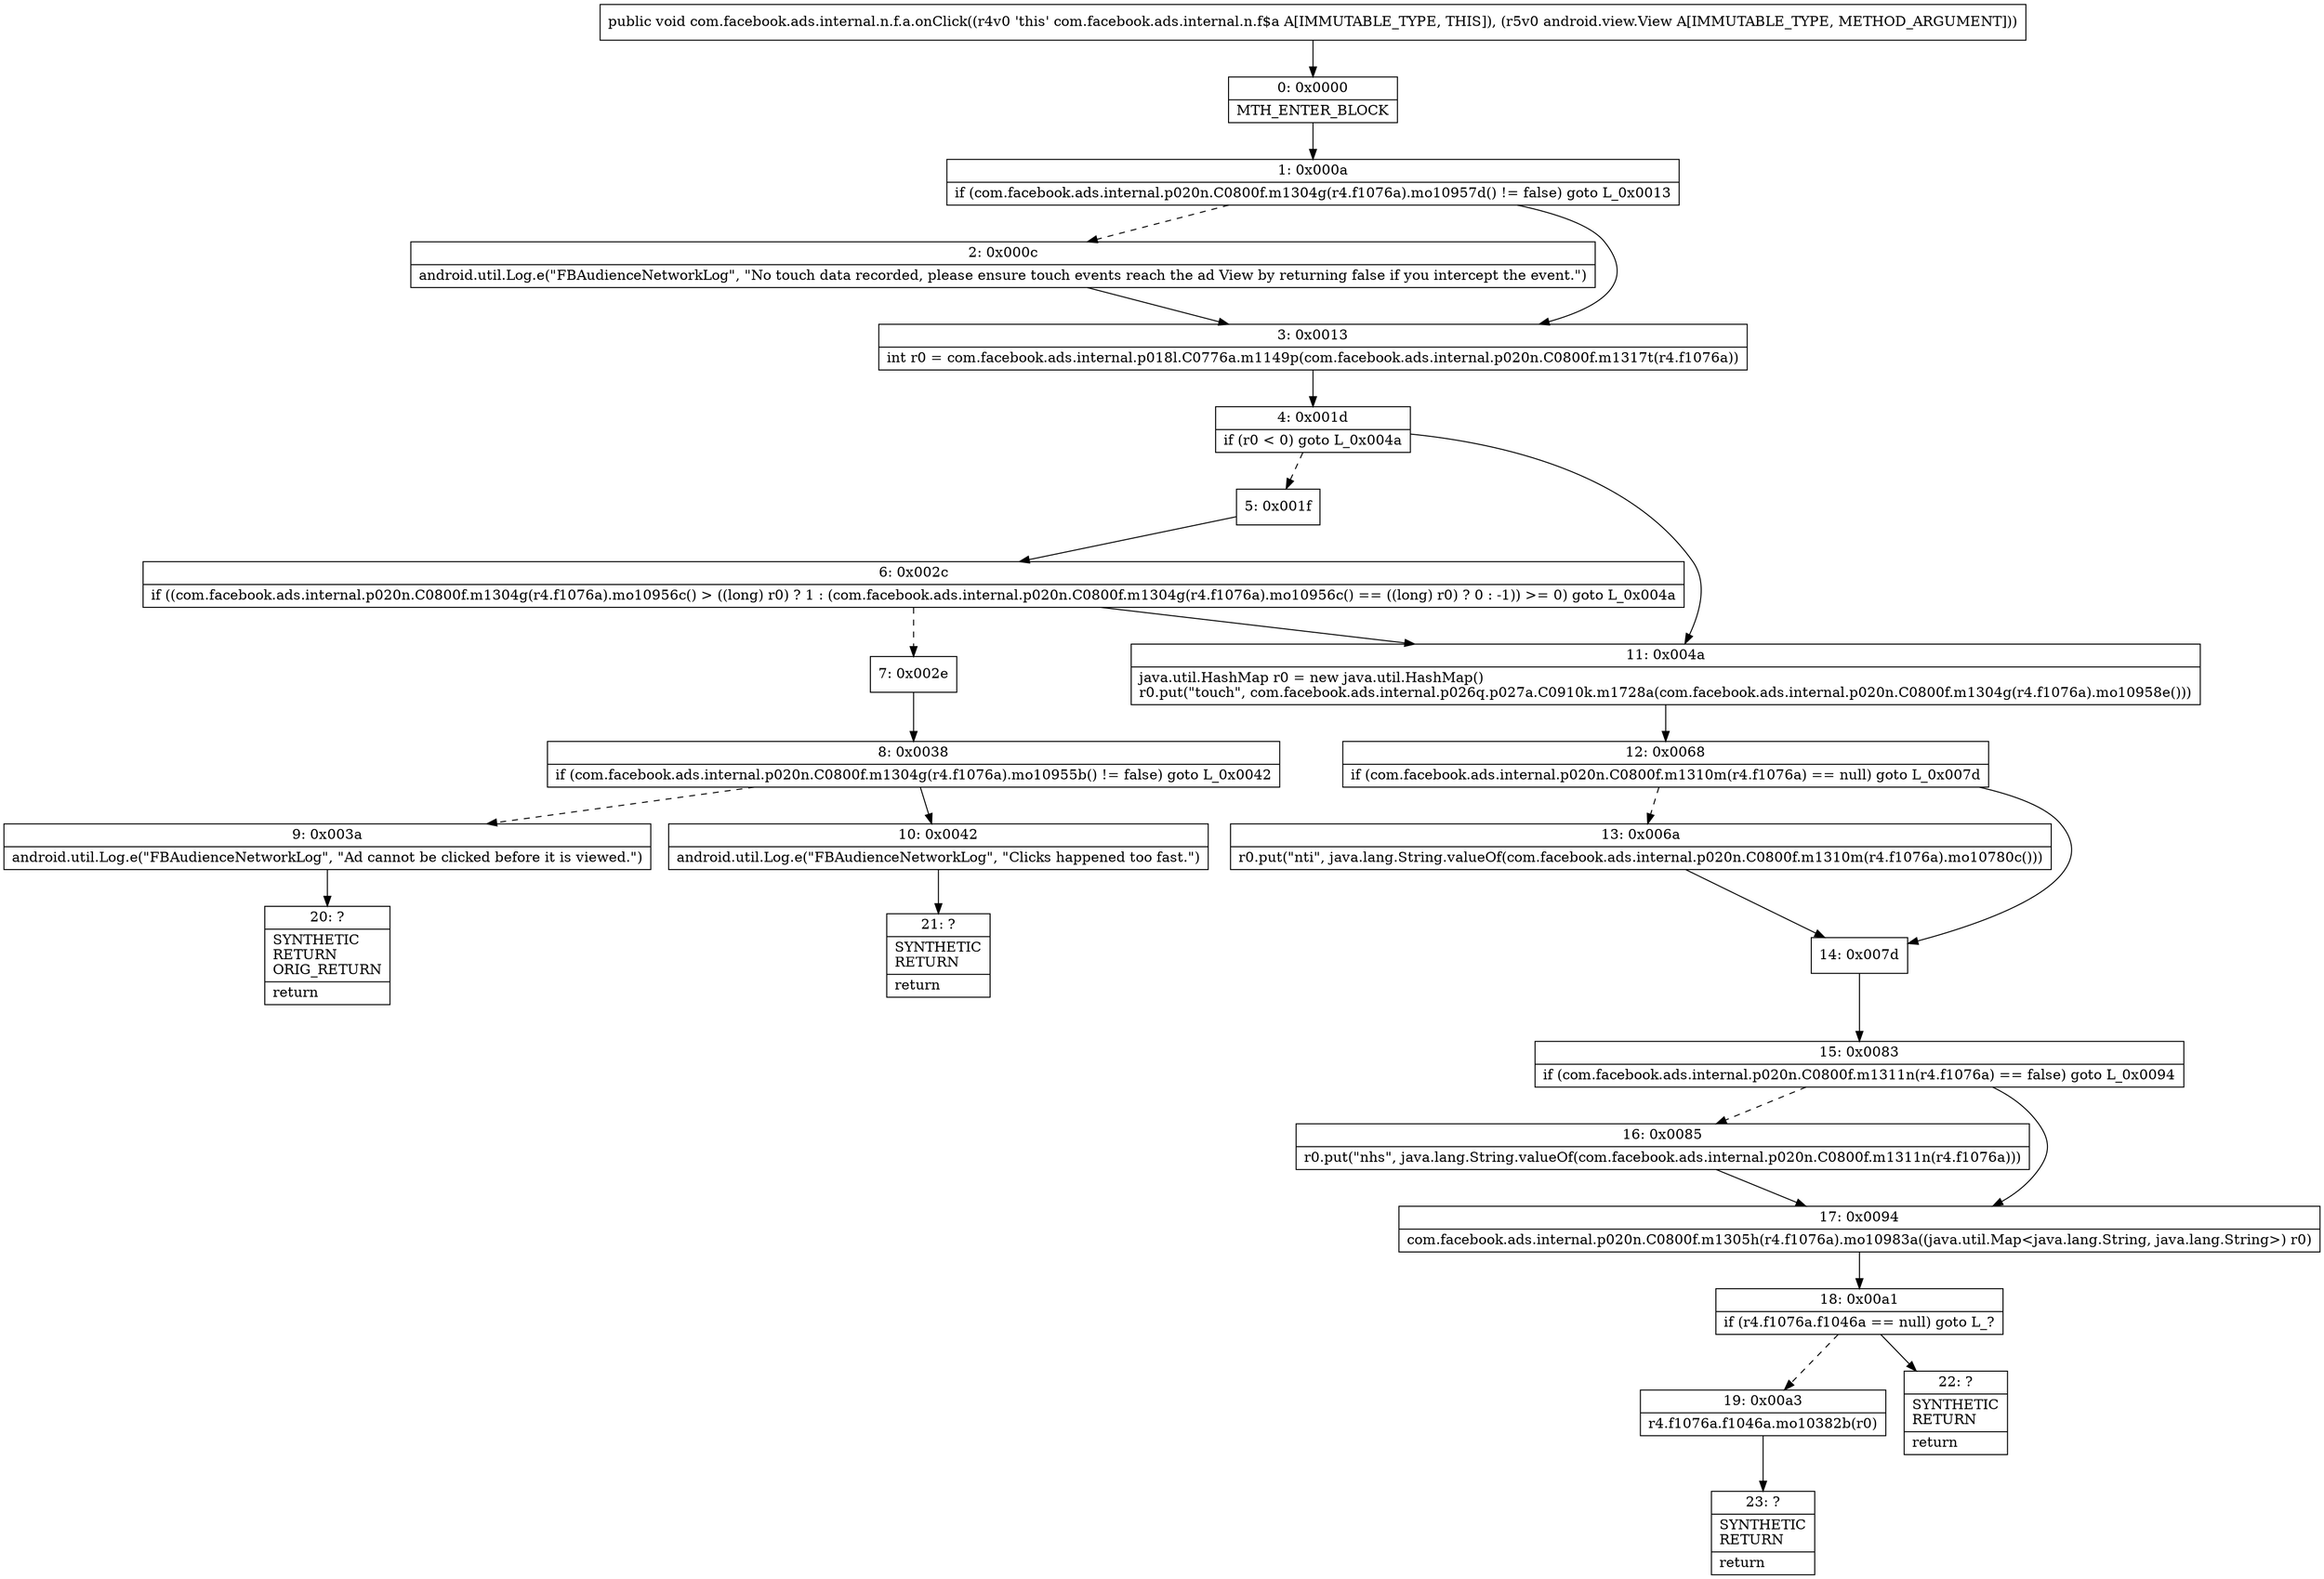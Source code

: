 digraph "CFG forcom.facebook.ads.internal.n.f.a.onClick(Landroid\/view\/View;)V" {
Node_0 [shape=record,label="{0\:\ 0x0000|MTH_ENTER_BLOCK\l}"];
Node_1 [shape=record,label="{1\:\ 0x000a|if (com.facebook.ads.internal.p020n.C0800f.m1304g(r4.f1076a).mo10957d() != false) goto L_0x0013\l}"];
Node_2 [shape=record,label="{2\:\ 0x000c|android.util.Log.e(\"FBAudienceNetworkLog\", \"No touch data recorded, please ensure touch events reach the ad View by returning false if you intercept the event.\")\l}"];
Node_3 [shape=record,label="{3\:\ 0x0013|int r0 = com.facebook.ads.internal.p018l.C0776a.m1149p(com.facebook.ads.internal.p020n.C0800f.m1317t(r4.f1076a))\l}"];
Node_4 [shape=record,label="{4\:\ 0x001d|if (r0 \< 0) goto L_0x004a\l}"];
Node_5 [shape=record,label="{5\:\ 0x001f}"];
Node_6 [shape=record,label="{6\:\ 0x002c|if ((com.facebook.ads.internal.p020n.C0800f.m1304g(r4.f1076a).mo10956c() \> ((long) r0) ? 1 : (com.facebook.ads.internal.p020n.C0800f.m1304g(r4.f1076a).mo10956c() == ((long) r0) ? 0 : \-1)) \>= 0) goto L_0x004a\l}"];
Node_7 [shape=record,label="{7\:\ 0x002e}"];
Node_8 [shape=record,label="{8\:\ 0x0038|if (com.facebook.ads.internal.p020n.C0800f.m1304g(r4.f1076a).mo10955b() != false) goto L_0x0042\l}"];
Node_9 [shape=record,label="{9\:\ 0x003a|android.util.Log.e(\"FBAudienceNetworkLog\", \"Ad cannot be clicked before it is viewed.\")\l}"];
Node_10 [shape=record,label="{10\:\ 0x0042|android.util.Log.e(\"FBAudienceNetworkLog\", \"Clicks happened too fast.\")\l}"];
Node_11 [shape=record,label="{11\:\ 0x004a|java.util.HashMap r0 = new java.util.HashMap()\lr0.put(\"touch\", com.facebook.ads.internal.p026q.p027a.C0910k.m1728a(com.facebook.ads.internal.p020n.C0800f.m1304g(r4.f1076a).mo10958e()))\l}"];
Node_12 [shape=record,label="{12\:\ 0x0068|if (com.facebook.ads.internal.p020n.C0800f.m1310m(r4.f1076a) == null) goto L_0x007d\l}"];
Node_13 [shape=record,label="{13\:\ 0x006a|r0.put(\"nti\", java.lang.String.valueOf(com.facebook.ads.internal.p020n.C0800f.m1310m(r4.f1076a).mo10780c()))\l}"];
Node_14 [shape=record,label="{14\:\ 0x007d}"];
Node_15 [shape=record,label="{15\:\ 0x0083|if (com.facebook.ads.internal.p020n.C0800f.m1311n(r4.f1076a) == false) goto L_0x0094\l}"];
Node_16 [shape=record,label="{16\:\ 0x0085|r0.put(\"nhs\", java.lang.String.valueOf(com.facebook.ads.internal.p020n.C0800f.m1311n(r4.f1076a)))\l}"];
Node_17 [shape=record,label="{17\:\ 0x0094|com.facebook.ads.internal.p020n.C0800f.m1305h(r4.f1076a).mo10983a((java.util.Map\<java.lang.String, java.lang.String\>) r0)\l}"];
Node_18 [shape=record,label="{18\:\ 0x00a1|if (r4.f1076a.f1046a == null) goto L_?\l}"];
Node_19 [shape=record,label="{19\:\ 0x00a3|r4.f1076a.f1046a.mo10382b(r0)\l}"];
Node_20 [shape=record,label="{20\:\ ?|SYNTHETIC\lRETURN\lORIG_RETURN\l|return\l}"];
Node_21 [shape=record,label="{21\:\ ?|SYNTHETIC\lRETURN\l|return\l}"];
Node_22 [shape=record,label="{22\:\ ?|SYNTHETIC\lRETURN\l|return\l}"];
Node_23 [shape=record,label="{23\:\ ?|SYNTHETIC\lRETURN\l|return\l}"];
MethodNode[shape=record,label="{public void com.facebook.ads.internal.n.f.a.onClick((r4v0 'this' com.facebook.ads.internal.n.f$a A[IMMUTABLE_TYPE, THIS]), (r5v0 android.view.View A[IMMUTABLE_TYPE, METHOD_ARGUMENT])) }"];
MethodNode -> Node_0;
Node_0 -> Node_1;
Node_1 -> Node_2[style=dashed];
Node_1 -> Node_3;
Node_2 -> Node_3;
Node_3 -> Node_4;
Node_4 -> Node_5[style=dashed];
Node_4 -> Node_11;
Node_5 -> Node_6;
Node_6 -> Node_7[style=dashed];
Node_6 -> Node_11;
Node_7 -> Node_8;
Node_8 -> Node_9[style=dashed];
Node_8 -> Node_10;
Node_9 -> Node_20;
Node_10 -> Node_21;
Node_11 -> Node_12;
Node_12 -> Node_13[style=dashed];
Node_12 -> Node_14;
Node_13 -> Node_14;
Node_14 -> Node_15;
Node_15 -> Node_16[style=dashed];
Node_15 -> Node_17;
Node_16 -> Node_17;
Node_17 -> Node_18;
Node_18 -> Node_19[style=dashed];
Node_18 -> Node_22;
Node_19 -> Node_23;
}

